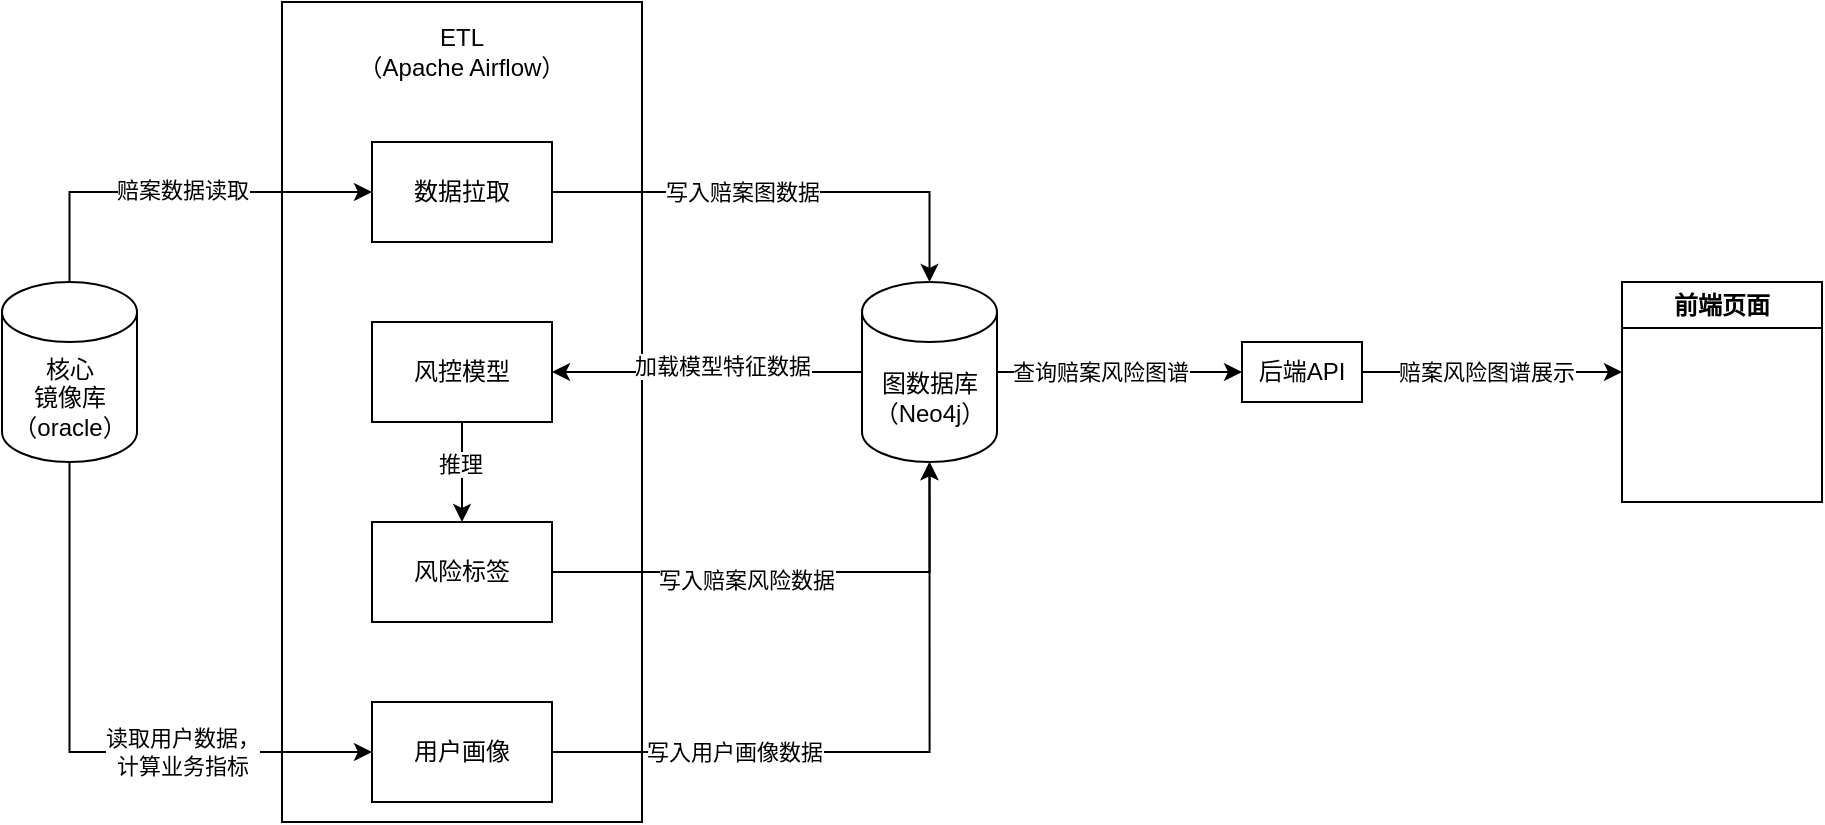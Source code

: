 <mxfile version="22.1.3" type="github">
  <diagram name="Page-1" id="iixCE94_k0CVg3pDkVnW">
    <mxGraphModel dx="2074" dy="1150" grid="1" gridSize="10" guides="1" tooltips="1" connect="1" arrows="1" fold="1" page="1" pageScale="1" pageWidth="850" pageHeight="1100" math="0" shadow="0">
      <root>
        <mxCell id="0" />
        <mxCell id="1" parent="0" />
        <mxCell id="JVpvCBe89nyB4BqPzubv-6" value="" style="rounded=0;whiteSpace=wrap;html=1;" vertex="1" parent="1">
          <mxGeometry x="200" y="200" width="180" height="410" as="geometry" />
        </mxCell>
        <mxCell id="JVpvCBe89nyB4BqPzubv-10" style="edgeStyle=orthogonalEdgeStyle;rounded=0;orthogonalLoop=1;jettySize=auto;html=1;" edge="1" parent="1" source="JVpvCBe89nyB4BqPzubv-1" target="JVpvCBe89nyB4BqPzubv-2">
          <mxGeometry relative="1" as="geometry">
            <Array as="points">
              <mxPoint x="94" y="295" />
            </Array>
          </mxGeometry>
        </mxCell>
        <mxCell id="JVpvCBe89nyB4BqPzubv-11" value="赔案数据读取" style="edgeLabel;html=1;align=center;verticalAlign=middle;resizable=0;points=[];" vertex="1" connectable="0" parent="JVpvCBe89nyB4BqPzubv-10">
          <mxGeometry x="0.03" y="1" relative="1" as="geometry">
            <mxPoint as="offset" />
          </mxGeometry>
        </mxCell>
        <mxCell id="JVpvCBe89nyB4BqPzubv-22" style="edgeStyle=orthogonalEdgeStyle;rounded=0;orthogonalLoop=1;jettySize=auto;html=1;entryX=0;entryY=0.5;entryDx=0;entryDy=0;" edge="1" parent="1" source="JVpvCBe89nyB4BqPzubv-1" target="JVpvCBe89nyB4BqPzubv-5">
          <mxGeometry relative="1" as="geometry">
            <Array as="points">
              <mxPoint x="94" y="575" />
            </Array>
          </mxGeometry>
        </mxCell>
        <mxCell id="JVpvCBe89nyB4BqPzubv-23" value="读取用户数据，&lt;br&gt;计算业务指标" style="edgeLabel;html=1;align=center;verticalAlign=middle;resizable=0;points=[];" vertex="1" connectable="0" parent="JVpvCBe89nyB4BqPzubv-22">
          <mxGeometry x="0.24" y="3" relative="1" as="geometry">
            <mxPoint x="17" y="3" as="offset" />
          </mxGeometry>
        </mxCell>
        <mxCell id="JVpvCBe89nyB4BqPzubv-1" value="核心&lt;br&gt;镜像库&lt;br&gt;（oracle）" style="shape=cylinder3;whiteSpace=wrap;html=1;boundedLbl=1;backgroundOutline=1;size=15;" vertex="1" parent="1">
          <mxGeometry x="60" y="340" width="67.5" height="90" as="geometry" />
        </mxCell>
        <mxCell id="JVpvCBe89nyB4BqPzubv-14" style="edgeStyle=orthogonalEdgeStyle;rounded=0;orthogonalLoop=1;jettySize=auto;html=1;" edge="1" parent="1" source="JVpvCBe89nyB4BqPzubv-2" target="JVpvCBe89nyB4BqPzubv-13">
          <mxGeometry relative="1" as="geometry" />
        </mxCell>
        <mxCell id="JVpvCBe89nyB4BqPzubv-15" value="写入赔案图数据" style="edgeLabel;html=1;align=center;verticalAlign=middle;resizable=0;points=[];" vertex="1" connectable="0" parent="JVpvCBe89nyB4BqPzubv-14">
          <mxGeometry x="-0.337" relative="1" as="geometry">
            <mxPoint x="17" as="offset" />
          </mxGeometry>
        </mxCell>
        <mxCell id="JVpvCBe89nyB4BqPzubv-2" value="数据拉取" style="rounded=0;whiteSpace=wrap;html=1;" vertex="1" parent="1">
          <mxGeometry x="245" y="270" width="90" height="50" as="geometry" />
        </mxCell>
        <mxCell id="JVpvCBe89nyB4BqPzubv-7" style="edgeStyle=orthogonalEdgeStyle;rounded=0;orthogonalLoop=1;jettySize=auto;html=1;entryX=0.5;entryY=0;entryDx=0;entryDy=0;" edge="1" parent="1" source="JVpvCBe89nyB4BqPzubv-3" target="JVpvCBe89nyB4BqPzubv-4">
          <mxGeometry relative="1" as="geometry" />
        </mxCell>
        <mxCell id="JVpvCBe89nyB4BqPzubv-8" value="推理" style="edgeLabel;html=1;align=center;verticalAlign=middle;resizable=0;points=[];" vertex="1" connectable="0" parent="JVpvCBe89nyB4BqPzubv-7">
          <mxGeometry x="-0.16" y="-1" relative="1" as="geometry">
            <mxPoint as="offset" />
          </mxGeometry>
        </mxCell>
        <mxCell id="JVpvCBe89nyB4BqPzubv-3" value="风控模型" style="rounded=0;whiteSpace=wrap;html=1;" vertex="1" parent="1">
          <mxGeometry x="245" y="360" width="90" height="50" as="geometry" />
        </mxCell>
        <mxCell id="JVpvCBe89nyB4BqPzubv-4" value="风险标签" style="rounded=0;whiteSpace=wrap;html=1;" vertex="1" parent="1">
          <mxGeometry x="245" y="460" width="90" height="50" as="geometry" />
        </mxCell>
        <mxCell id="JVpvCBe89nyB4BqPzubv-5" value="用户画像" style="rounded=0;whiteSpace=wrap;html=1;" vertex="1" parent="1">
          <mxGeometry x="245" y="550" width="90" height="50" as="geometry" />
        </mxCell>
        <mxCell id="JVpvCBe89nyB4BqPzubv-9" value="ETL&lt;br&gt;（Apache Airflow）" style="text;html=1;strokeColor=none;fillColor=none;align=center;verticalAlign=middle;whiteSpace=wrap;rounded=0;" vertex="1" parent="1">
          <mxGeometry x="200" y="210" width="180" height="30" as="geometry" />
        </mxCell>
        <mxCell id="JVpvCBe89nyB4BqPzubv-16" style="edgeStyle=orthogonalEdgeStyle;rounded=0;orthogonalLoop=1;jettySize=auto;html=1;entryX=1;entryY=0.5;entryDx=0;entryDy=0;" edge="1" parent="1" source="JVpvCBe89nyB4BqPzubv-13" target="JVpvCBe89nyB4BqPzubv-3">
          <mxGeometry relative="1" as="geometry" />
        </mxCell>
        <mxCell id="JVpvCBe89nyB4BqPzubv-17" value="加载模型特征数据" style="edgeLabel;html=1;align=center;verticalAlign=middle;resizable=0;points=[];" vertex="1" connectable="0" parent="JVpvCBe89nyB4BqPzubv-16">
          <mxGeometry x="-0.077" y="-3" relative="1" as="geometry">
            <mxPoint x="1" as="offset" />
          </mxGeometry>
        </mxCell>
        <mxCell id="JVpvCBe89nyB4BqPzubv-25" style="edgeStyle=orthogonalEdgeStyle;rounded=0;orthogonalLoop=1;jettySize=auto;html=1;" edge="1" parent="1" source="JVpvCBe89nyB4BqPzubv-13" target="JVpvCBe89nyB4BqPzubv-24">
          <mxGeometry relative="1" as="geometry" />
        </mxCell>
        <mxCell id="JVpvCBe89nyB4BqPzubv-26" value="查询赔案风险图谱" style="edgeLabel;html=1;align=center;verticalAlign=middle;resizable=0;points=[];" vertex="1" connectable="0" parent="JVpvCBe89nyB4BqPzubv-25">
          <mxGeometry x="-0.157" relative="1" as="geometry">
            <mxPoint as="offset" />
          </mxGeometry>
        </mxCell>
        <mxCell id="JVpvCBe89nyB4BqPzubv-13" value="图数据库&lt;br&gt;（Neo4j）" style="shape=cylinder3;whiteSpace=wrap;html=1;boundedLbl=1;backgroundOutline=1;size=15;" vertex="1" parent="1">
          <mxGeometry x="490" y="340" width="67.5" height="90" as="geometry" />
        </mxCell>
        <mxCell id="JVpvCBe89nyB4BqPzubv-18" style="edgeStyle=orthogonalEdgeStyle;rounded=0;orthogonalLoop=1;jettySize=auto;html=1;entryX=0.5;entryY=1;entryDx=0;entryDy=0;entryPerimeter=0;" edge="1" parent="1" source="JVpvCBe89nyB4BqPzubv-4" target="JVpvCBe89nyB4BqPzubv-13">
          <mxGeometry relative="1" as="geometry" />
        </mxCell>
        <mxCell id="JVpvCBe89nyB4BqPzubv-19" value="写入赔案风险数据" style="edgeLabel;html=1;align=center;verticalAlign=middle;resizable=0;points=[];" vertex="1" connectable="0" parent="JVpvCBe89nyB4BqPzubv-18">
          <mxGeometry x="-0.217" y="-4" relative="1" as="geometry">
            <mxPoint x="1" as="offset" />
          </mxGeometry>
        </mxCell>
        <mxCell id="JVpvCBe89nyB4BqPzubv-20" style="edgeStyle=orthogonalEdgeStyle;rounded=0;orthogonalLoop=1;jettySize=auto;html=1;entryX=0.5;entryY=1;entryDx=0;entryDy=0;entryPerimeter=0;" edge="1" parent="1" source="JVpvCBe89nyB4BqPzubv-5" target="JVpvCBe89nyB4BqPzubv-13">
          <mxGeometry relative="1" as="geometry" />
        </mxCell>
        <mxCell id="JVpvCBe89nyB4BqPzubv-21" value="写入用户画像数据" style="edgeLabel;html=1;align=center;verticalAlign=middle;resizable=0;points=[];" vertex="1" connectable="0" parent="JVpvCBe89nyB4BqPzubv-20">
          <mxGeometry x="-0.434" y="2" relative="1" as="geometry">
            <mxPoint x="-4" y="2" as="offset" />
          </mxGeometry>
        </mxCell>
        <mxCell id="JVpvCBe89nyB4BqPzubv-30" style="edgeStyle=orthogonalEdgeStyle;rounded=0;orthogonalLoop=1;jettySize=auto;html=1;" edge="1" parent="1" source="JVpvCBe89nyB4BqPzubv-24">
          <mxGeometry relative="1" as="geometry">
            <mxPoint x="870" y="385" as="targetPoint" />
          </mxGeometry>
        </mxCell>
        <mxCell id="JVpvCBe89nyB4BqPzubv-31" value="赔案风险图谱展示" style="edgeLabel;html=1;align=center;verticalAlign=middle;resizable=0;points=[];" vertex="1" connectable="0" parent="JVpvCBe89nyB4BqPzubv-30">
          <mxGeometry x="-0.05" relative="1" as="geometry">
            <mxPoint as="offset" />
          </mxGeometry>
        </mxCell>
        <mxCell id="JVpvCBe89nyB4BqPzubv-24" value="后端API" style="rounded=0;whiteSpace=wrap;html=1;" vertex="1" parent="1">
          <mxGeometry x="680" y="370" width="60" height="30" as="geometry" />
        </mxCell>
        <mxCell id="JVpvCBe89nyB4BqPzubv-27" value="前端页面" style="swimlane;whiteSpace=wrap;html=1;" vertex="1" parent="1">
          <mxGeometry x="870" y="340" width="100" height="110" as="geometry" />
        </mxCell>
      </root>
    </mxGraphModel>
  </diagram>
</mxfile>
